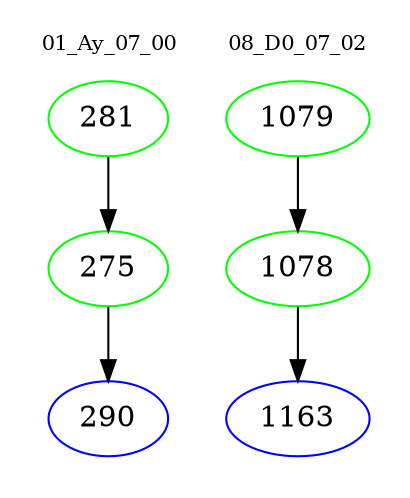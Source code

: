 digraph{
subgraph cluster_0 {
color = white
label = "01_Ay_07_00";
fontsize=10;
T0_281 [label="281", color="green"]
T0_281 -> T0_275 [color="black"]
T0_275 [label="275", color="green"]
T0_275 -> T0_290 [color="black"]
T0_290 [label="290", color="blue"]
}
subgraph cluster_1 {
color = white
label = "08_D0_07_02";
fontsize=10;
T1_1079 [label="1079", color="green"]
T1_1079 -> T1_1078 [color="black"]
T1_1078 [label="1078", color="green"]
T1_1078 -> T1_1163 [color="black"]
T1_1163 [label="1163", color="blue"]
}
}
